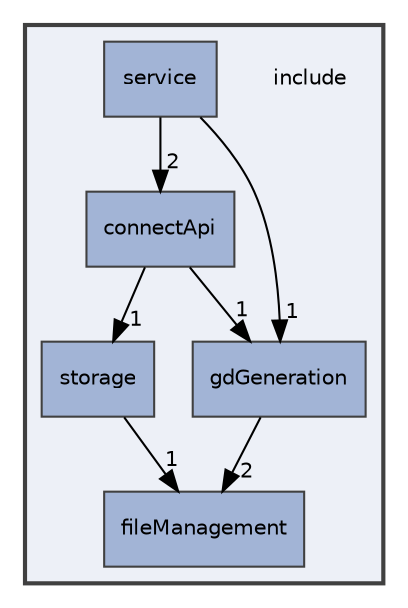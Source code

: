 digraph "include"
{
 // LATEX_PDF_SIZE
  edge [fontname="Helvetica",fontsize="10",labelfontname="Helvetica",labelfontsize="10"];
  node [fontname="Helvetica",fontsize="10",shape=record];
  compound=true
  subgraph clusterdir_d44c64559bbebec7f509842c48db8b23 {
    graph [ bgcolor="#edf0f7", pencolor="grey25", style="filled,bold,", label="", fontname="Helvetica", fontsize="10", URL="dir_d44c64559bbebec7f509842c48db8b23.html"]
    dir_d44c64559bbebec7f509842c48db8b23 [shape=plaintext, label="include"];
  dir_72a25c311f8312b3f1a0b8ee9f26f2a3 [shape=box, label="connectApi", style="filled,", fillcolor="#a2b4d6", color="grey25", URL="dir_72a25c311f8312b3f1a0b8ee9f26f2a3.html"];
  dir_7ebde7737c765dde46c86dc4ea708334 [shape=box, label="fileManagement", style="filled,", fillcolor="#a2b4d6", color="grey25", URL="dir_7ebde7737c765dde46c86dc4ea708334.html"];
  dir_e855dbd974b4eb35dadd9675fa3108cc [shape=box, label="gdGeneration", style="filled,", fillcolor="#a2b4d6", color="grey25", URL="dir_e855dbd974b4eb35dadd9675fa3108cc.html"];
  dir_9e717784aad88beaa4c78266ab8d00b1 [shape=box, label="service", style="filled,", fillcolor="#a2b4d6", color="grey25", URL="dir_9e717784aad88beaa4c78266ab8d00b1.html"];
  dir_5c878092e0fc84e9ec68d194cabc16d2 [shape=box, label="storage", style="filled,", fillcolor="#a2b4d6", color="grey25", URL="dir_5c878092e0fc84e9ec68d194cabc16d2.html"];
  }
  dir_72a25c311f8312b3f1a0b8ee9f26f2a3->dir_5c878092e0fc84e9ec68d194cabc16d2 [headlabel="1", labeldistance=1.5 headhref="dir_000000_000010.html"];
  dir_72a25c311f8312b3f1a0b8ee9f26f2a3->dir_e855dbd974b4eb35dadd9675fa3108cc [headlabel="1", labeldistance=1.5 headhref="dir_000000_000004.html"];
  dir_e855dbd974b4eb35dadd9675fa3108cc->dir_7ebde7737c765dde46c86dc4ea708334 [headlabel="2", labeldistance=1.5 headhref="dir_000004_000002.html"];
  dir_9e717784aad88beaa4c78266ab8d00b1->dir_72a25c311f8312b3f1a0b8ee9f26f2a3 [headlabel="2", labeldistance=1.5 headhref="dir_000007_000000.html"];
  dir_9e717784aad88beaa4c78266ab8d00b1->dir_e855dbd974b4eb35dadd9675fa3108cc [headlabel="1", labeldistance=1.5 headhref="dir_000007_000004.html"];
  dir_5c878092e0fc84e9ec68d194cabc16d2->dir_7ebde7737c765dde46c86dc4ea708334 [headlabel="1", labeldistance=1.5 headhref="dir_000010_000002.html"];
}
